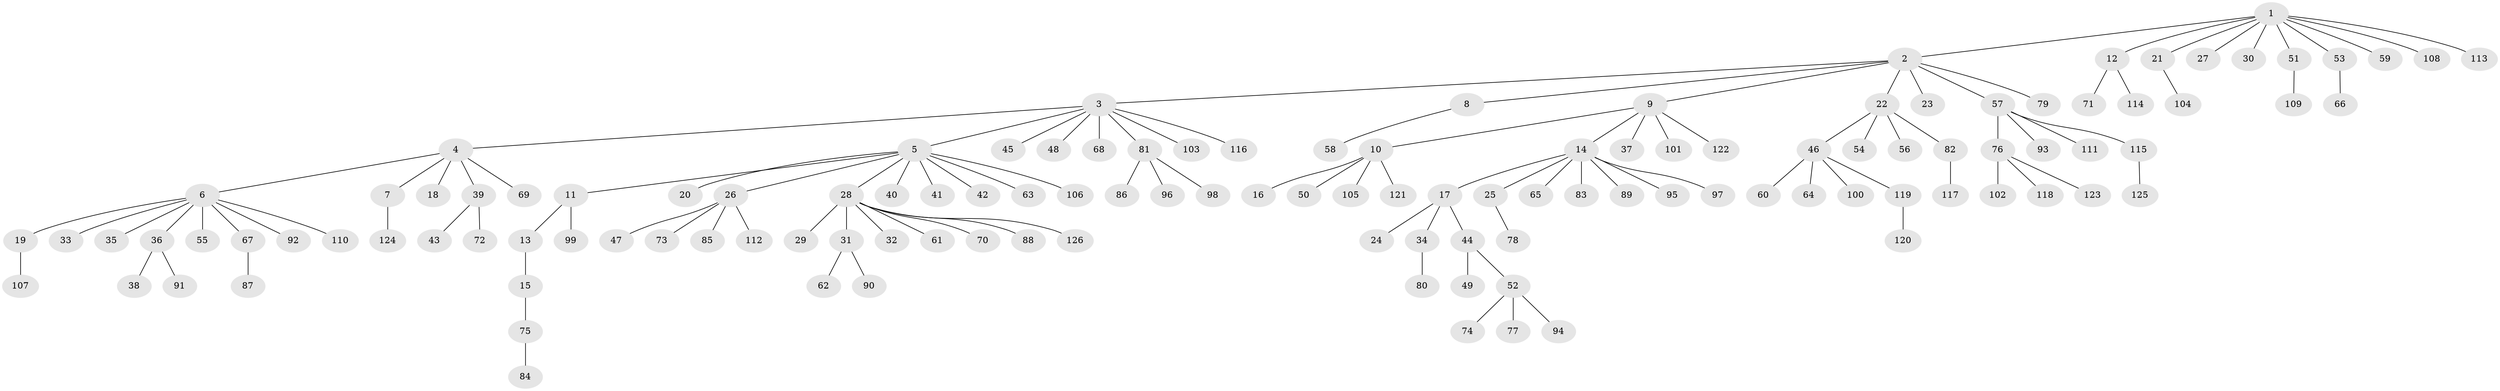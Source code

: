 // coarse degree distribution, {16: 0.013333333333333334, 13: 0.013333333333333334, 10: 0.013333333333333334, 3: 0.06666666666666667, 1: 0.8, 9: 0.013333333333333334, 7: 0.02666666666666667, 2: 0.04, 5: 0.013333333333333334}
// Generated by graph-tools (version 1.1) at 2025/18/03/04/25 18:18:18]
// undirected, 126 vertices, 125 edges
graph export_dot {
graph [start="1"]
  node [color=gray90,style=filled];
  1;
  2;
  3;
  4;
  5;
  6;
  7;
  8;
  9;
  10;
  11;
  12;
  13;
  14;
  15;
  16;
  17;
  18;
  19;
  20;
  21;
  22;
  23;
  24;
  25;
  26;
  27;
  28;
  29;
  30;
  31;
  32;
  33;
  34;
  35;
  36;
  37;
  38;
  39;
  40;
  41;
  42;
  43;
  44;
  45;
  46;
  47;
  48;
  49;
  50;
  51;
  52;
  53;
  54;
  55;
  56;
  57;
  58;
  59;
  60;
  61;
  62;
  63;
  64;
  65;
  66;
  67;
  68;
  69;
  70;
  71;
  72;
  73;
  74;
  75;
  76;
  77;
  78;
  79;
  80;
  81;
  82;
  83;
  84;
  85;
  86;
  87;
  88;
  89;
  90;
  91;
  92;
  93;
  94;
  95;
  96;
  97;
  98;
  99;
  100;
  101;
  102;
  103;
  104;
  105;
  106;
  107;
  108;
  109;
  110;
  111;
  112;
  113;
  114;
  115;
  116;
  117;
  118;
  119;
  120;
  121;
  122;
  123;
  124;
  125;
  126;
  1 -- 2;
  1 -- 12;
  1 -- 21;
  1 -- 27;
  1 -- 30;
  1 -- 51;
  1 -- 53;
  1 -- 59;
  1 -- 108;
  1 -- 113;
  2 -- 3;
  2 -- 8;
  2 -- 9;
  2 -- 22;
  2 -- 23;
  2 -- 57;
  2 -- 79;
  3 -- 4;
  3 -- 5;
  3 -- 45;
  3 -- 48;
  3 -- 68;
  3 -- 81;
  3 -- 103;
  3 -- 116;
  4 -- 6;
  4 -- 7;
  4 -- 18;
  4 -- 39;
  4 -- 69;
  5 -- 11;
  5 -- 20;
  5 -- 26;
  5 -- 28;
  5 -- 40;
  5 -- 41;
  5 -- 42;
  5 -- 63;
  5 -- 106;
  6 -- 19;
  6 -- 33;
  6 -- 35;
  6 -- 36;
  6 -- 55;
  6 -- 67;
  6 -- 92;
  6 -- 110;
  7 -- 124;
  8 -- 58;
  9 -- 10;
  9 -- 14;
  9 -- 37;
  9 -- 101;
  9 -- 122;
  10 -- 16;
  10 -- 50;
  10 -- 105;
  10 -- 121;
  11 -- 13;
  11 -- 99;
  12 -- 71;
  12 -- 114;
  13 -- 15;
  14 -- 17;
  14 -- 25;
  14 -- 65;
  14 -- 83;
  14 -- 89;
  14 -- 95;
  14 -- 97;
  15 -- 75;
  17 -- 24;
  17 -- 34;
  17 -- 44;
  19 -- 107;
  21 -- 104;
  22 -- 46;
  22 -- 54;
  22 -- 56;
  22 -- 82;
  25 -- 78;
  26 -- 47;
  26 -- 73;
  26 -- 85;
  26 -- 112;
  28 -- 29;
  28 -- 31;
  28 -- 32;
  28 -- 61;
  28 -- 70;
  28 -- 88;
  28 -- 126;
  31 -- 62;
  31 -- 90;
  34 -- 80;
  36 -- 38;
  36 -- 91;
  39 -- 43;
  39 -- 72;
  44 -- 49;
  44 -- 52;
  46 -- 60;
  46 -- 64;
  46 -- 100;
  46 -- 119;
  51 -- 109;
  52 -- 74;
  52 -- 77;
  52 -- 94;
  53 -- 66;
  57 -- 76;
  57 -- 93;
  57 -- 111;
  57 -- 115;
  67 -- 87;
  75 -- 84;
  76 -- 102;
  76 -- 118;
  76 -- 123;
  81 -- 86;
  81 -- 96;
  81 -- 98;
  82 -- 117;
  115 -- 125;
  119 -- 120;
}
